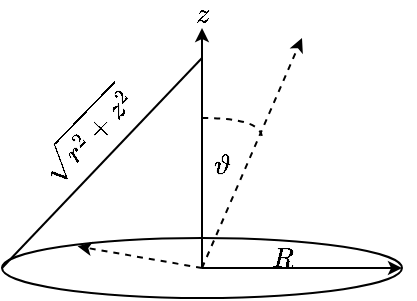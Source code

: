 <mxfile version="17.5.0" type="device"><diagram id="hB9wsQCmeWNWXz3RVhR-" name="Page-1"><mxGraphModel dx="524" dy="398" grid="1" gridSize="10" guides="1" tooltips="1" connect="1" arrows="1" fold="1" page="1" pageScale="1" pageWidth="827" pageHeight="1169" math="1" shadow="0"><root><mxCell id="0"/><mxCell id="1" parent="0"/><mxCell id="CTnqLxWLVwV95y6jTS83-1" value="" style="ellipse;whiteSpace=wrap;html=1;" parent="1" vertex="1"><mxGeometry x="120" y="140" width="200" height="30" as="geometry"/></mxCell><mxCell id="CTnqLxWLVwV95y6jTS83-2" value="" style="endArrow=classic;html=1;rounded=0;startSize=4;endSize=4;" parent="1" edge="1"><mxGeometry width="50" height="50" relative="1" as="geometry"><mxPoint x="220" y="155" as="sourcePoint"/><mxPoint x="220" y="35" as="targetPoint"/></mxGeometry></mxCell><mxCell id="CTnqLxWLVwV95y6jTS83-3" value="&lt;div&gt;$$z$$&lt;/div&gt;" style="text;html=1;strokeColor=none;fillColor=none;align=center;verticalAlign=middle;whiteSpace=wrap;rounded=0;" parent="1" vertex="1"><mxGeometry x="210" y="23" width="20" height="10" as="geometry"/></mxCell><mxCell id="CTnqLxWLVwV95y6jTS83-5" value="" style="endArrow=classic;html=1;rounded=0;entryX=1;entryY=0.5;entryDx=0;entryDy=0;endSize=4;startSize=4;" parent="1" edge="1"><mxGeometry width="50" height="50" relative="1" as="geometry"><mxPoint x="220" y="155" as="sourcePoint"/><mxPoint x="320" y="155" as="targetPoint"/></mxGeometry></mxCell><mxCell id="CTnqLxWLVwV95y6jTS83-6" value="$$R$$" style="text;html=1;strokeColor=none;fillColor=none;align=center;verticalAlign=middle;whiteSpace=wrap;rounded=0;" parent="1" vertex="1"><mxGeometry x="250" y="140" width="20" height="20" as="geometry"/></mxCell><mxCell id="CTnqLxWLVwV95y6jTS83-7" value="" style="endArrow=classic;html=1;rounded=0;startSize=4;endSize=4;dashed=1;" parent="1" edge="1"><mxGeometry width="50" height="50" relative="1" as="geometry"><mxPoint x="220" y="155" as="sourcePoint"/><mxPoint x="270" y="40" as="targetPoint"/></mxGeometry></mxCell><mxCell id="CTnqLxWLVwV95y6jTS83-8" value="" style="endArrow=classic;html=1;rounded=0;dashed=1;startSize=4;endSize=4;entryX=0.189;entryY=0.138;entryDx=0;entryDy=0;entryPerimeter=0;" parent="1" target="CTnqLxWLVwV95y6jTS83-1" edge="1"><mxGeometry width="50" height="50" relative="1" as="geometry"><mxPoint x="220" y="155" as="sourcePoint"/><mxPoint x="290" y="235" as="targetPoint"/></mxGeometry></mxCell><mxCell id="CTnqLxWLVwV95y6jTS83-10" value="$$\vartheta$$" style="text;html=1;strokeColor=none;fillColor=none;align=center;verticalAlign=middle;whiteSpace=wrap;rounded=0;" parent="1" vertex="1"><mxGeometry x="215" y="99" width="30" height="10" as="geometry"/></mxCell><mxCell id="CTnqLxWLVwV95y6jTS83-13" value="" style="endArrow=none;dashed=1;html=1;rounded=0;startSize=4;endSize=4;edgeStyle=orthogonalEdgeStyle;curved=1;" parent="1" edge="1"><mxGeometry width="50" height="50" relative="1" as="geometry"><mxPoint x="220" y="80" as="sourcePoint"/><mxPoint x="250" y="90" as="targetPoint"/><Array as="points"><mxPoint x="250" y="80"/></Array></mxGeometry></mxCell><mxCell id="08w_NNqHIaIvEgoIaHY7-1" value="" style="endArrow=none;html=1;rounded=0;exitX=0;exitY=0.5;exitDx=0;exitDy=0;" edge="1" parent="1" source="CTnqLxWLVwV95y6jTS83-1"><mxGeometry width="50" height="50" relative="1" as="geometry"><mxPoint x="100" y="100" as="sourcePoint"/><mxPoint x="220" y="50" as="targetPoint"/></mxGeometry></mxCell><mxCell id="08w_NNqHIaIvEgoIaHY7-2" value="$$\sqrt{r^2+z^2}$$" style="text;html=1;strokeColor=none;fillColor=none;align=center;verticalAlign=middle;whiteSpace=wrap;rounded=0;rotation=314;" vertex="1" parent="1"><mxGeometry x="132" y="73" width="60" height="30" as="geometry"/></mxCell></root></mxGraphModel></diagram></mxfile>